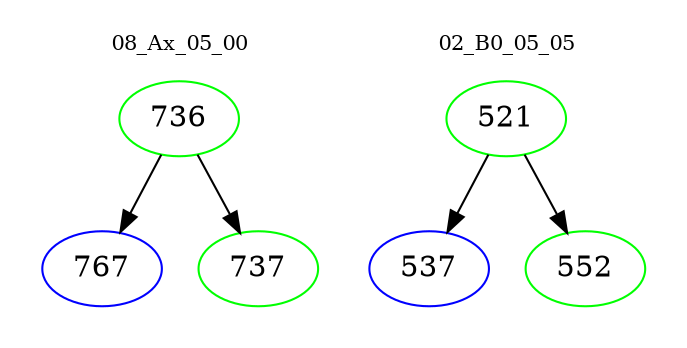digraph{
subgraph cluster_0 {
color = white
label = "08_Ax_05_00";
fontsize=10;
T0_736 [label="736", color="green"]
T0_736 -> T0_767 [color="black"]
T0_767 [label="767", color="blue"]
T0_736 -> T0_737 [color="black"]
T0_737 [label="737", color="green"]
}
subgraph cluster_1 {
color = white
label = "02_B0_05_05";
fontsize=10;
T1_521 [label="521", color="green"]
T1_521 -> T1_537 [color="black"]
T1_537 [label="537", color="blue"]
T1_521 -> T1_552 [color="black"]
T1_552 [label="552", color="green"]
}
}
